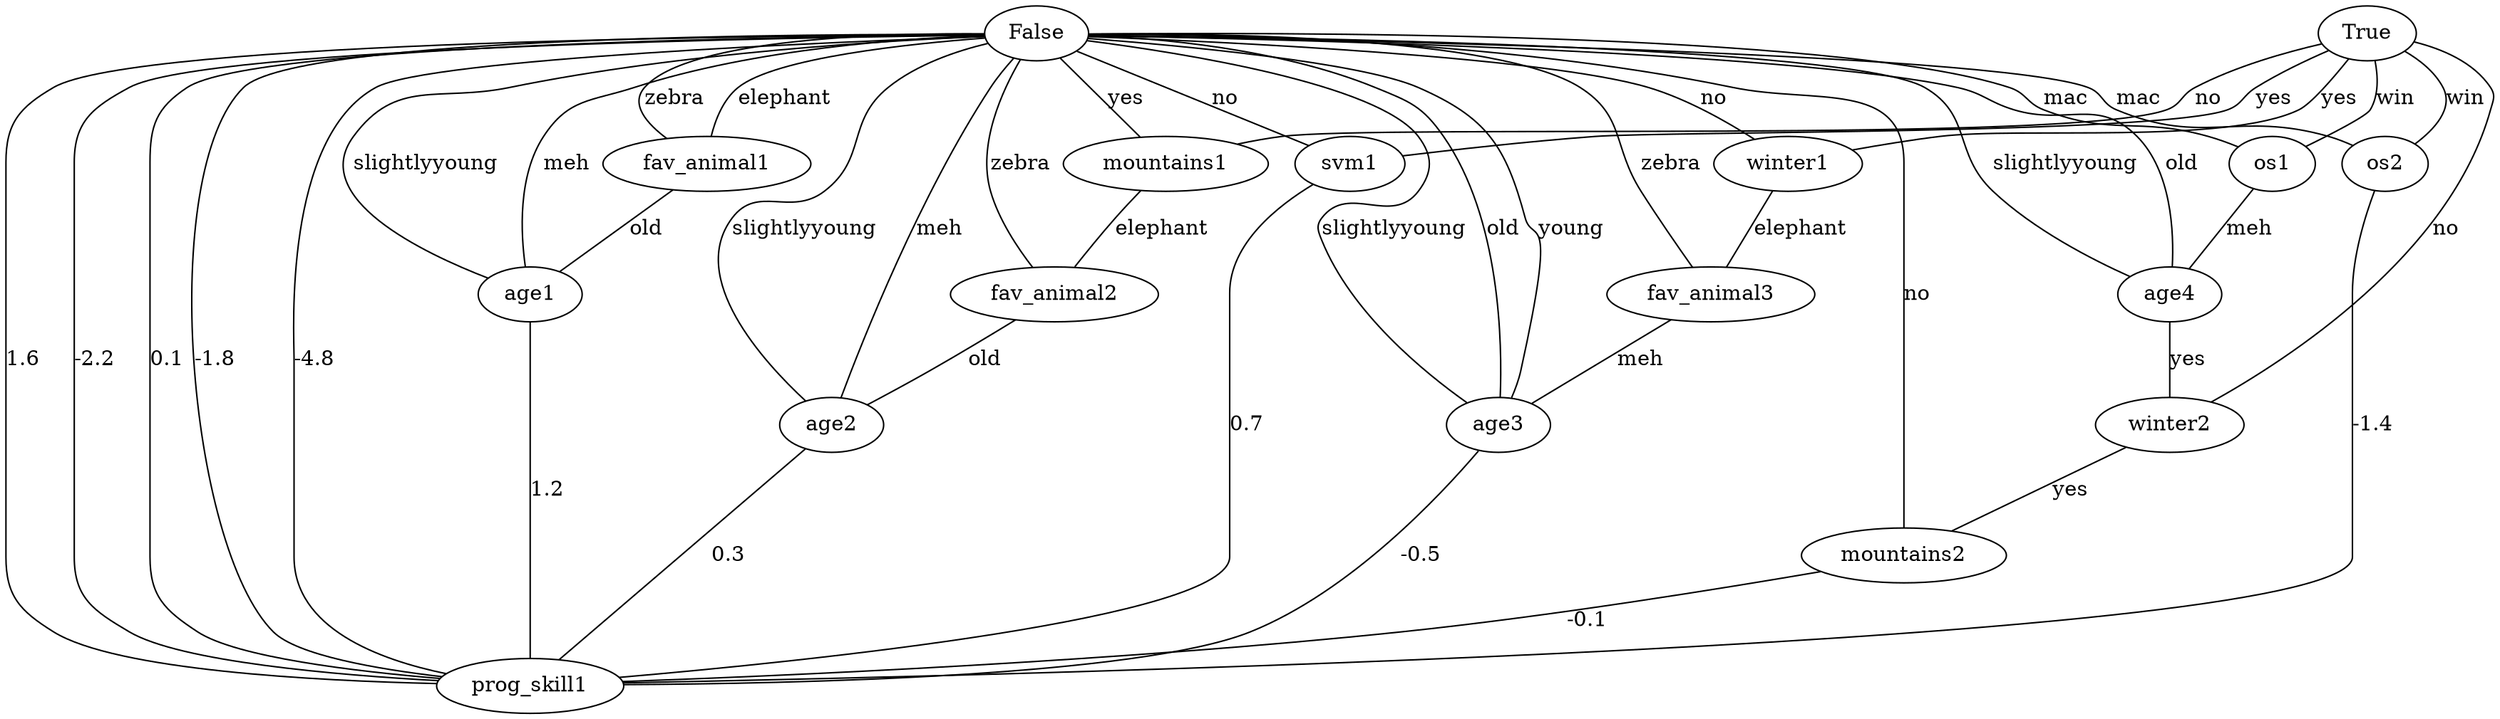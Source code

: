 graph G {
	node [label="\N"];
	graph [bb="0,0,1666.7,498"];
	prog_skill1 [pos="350,19", width="1.75", height="0.51389"];
	False [pos="689,479", width="0.97222", height="0.51389"];
	age1 [pos="350,295", width="0.97222", height="0.51389"];
	fav_animal1 [pos="469,387", width="1.9444", height="0.51389"];
	age2 [pos="547,203", width="0.97222", height="0.51389"];
	fav_animal2 [pos="703,295", width="1.9444", height="0.51389"];
	mountains1 [pos="778,387", width="1.9167", height="0.51389"];
	True [pos="1581,479", width="0.91667", height="0.51389"];
	svm1 [pos="902,387", width="1.0278", height="0.51389"];
	age3 [pos="1002,203", width="0.97222", height="0.51389"];
	fav_animal3 [pos="1144,295", width="1.9444", height="0.51389"];
	winter1 [pos="1197,387", width="1.3889", height="0.51389"];
	mountains2 [pos="1275,111", width="1.9167", height="0.51389"];
	winter2 [pos="1450,203", width="1.3889", height="0.51389"];
	age4 [pos="1450,295", width="0.97222", height="0.51389"];
	os1 [pos="1518,387", width="0.80556", height="0.51389"];
	os2 [pos="1594,387", width="0.80556", height="0.51389"];
	False -- prog_skill1 [label="1.6", pos="653.92,477.94 521.57,473.84 58.691,458.37 32,442 7.8908,427.22 0,415.28 0,387 0,387 0,387 0,111 0,82.719 8.3417,71.495 32,56 52.952\
,42.277 202.05,29.536 288.45,23.197", lp="11.5,249"];
	False -- prog_skill1 [label="-2.2", pos="653.71,478.65 531.7,477.21 132.51,470.34 83,442 57.43,427.37 46,416.46 46,387 46,387 46,387 46,111 46,81.539 58.01,71.603 83,56 \
116.15,35.305 219.67,25.865 287.64,21.803", lp="60,249"];
	age1 -- prog_skill1 [label="1.2", pos="350,276.46 350,226.3 350,88.308 350,37.82", lp="361.5,157"];
	False -- age1 [label=slightlyyoung, pos="653.98,478.08 590.05,475.8 450.47,468.01 336,442 289.53,431.44 262.46,444.95 235,406 205.34,363.93 279.04,324.55 321.89,306.05", lp="281.5,387"];
	fav_animal1 -- age1 [label=old, pos="446.34,369.48 424.22,352.38 390.9,326.62 369.81,310.32", lp="431.5,341"];
	False -- fav_animal1 [label=zebra, pos="654.23,476.56 586.8,471.47 443.57,458.79 429,442 418.63,430.05 430.08,415.54 443.34,404.43", lp="449,433"];
	False -- fav_animal1 [label=elephant, pos="654.07,476.4 604.34,472.04 516.42,461.75 492,442 480.9,433.02 475.08,417.74 472.08,405.56", lp="522.5,433"];
	False -- age1 [label=meh, pos="654.14,475.88 591.72,470.01 463.41,456.6 421,442 390.87,431.63 376,432.95 359,406 341.15,377.71 343.32,336.96 346.6,313.52", lp="374.5,387"];
	False -- prog_skill1 [label="0.1", pos="653.79,477.79 555.58,474.17 283.53,462.39 249,442 106.29,357.74 282.56,107 335.72,37.206", lp="227.5,249"];
	age2 -- prog_skill1 [label="0.3", pos="529.52,186.67 492.7,152.28 407.42,72.632 369.17,36.906", lp="480.5,111"];
	False -- age2 [label=slightlyyoung, pos="656.11,472.53 635.58,467.15 609.6,457.75 591,442 561.97,417.42 577.75,391.7 548,368 526.89,351.18 506.01,371.73 490,350 459.48,308.57\
 504.53,248.71 530.61,219.84", lp="536.5,341"];
	fav_animal2 -- age2 [label=old, pos="678.07,277.69 661.58,266.49 639.34,251.84 619,240 604.06,231.3 586.86,222.42 573.01,215.54", lp="658.5,249"];
	False -- fav_animal2 [label=zebra, pos="678.57,461.28 666.99,439.35 651.04,400.86 660,368 665.53,347.71 678.3,327.31 688.5,313.25", lp="680,387"];
	mountains1 -- fav_animal2 [label=elephant, pos="763.18,368.82 750.03,352.69 730.93,329.26 717.79,313.14", lp="777.5,341"];
	False -- mountains1 [label=yes, pos="705.32,462.13 720.98,445.94 744.54,421.58 760.56,405.03", lp="753,433"];
	True -- mountains1 [label=no, pos="1549.4,472.74 1525.6,467.1 1492.8,457.31 1467,442 1457,436.06 1458.7,428.47 1448,424 1387.2,398.71 921.21,414.84 856,406 846.19,\
404.67 835.83,402.62 825.97,400.34", lp="1476,433"];
	False -- age2 [label=meh, pos="673.74,461.96 668.71,455.9 663.3,448.87 659,442 610.34,364.34 569.35,262.15 553.75,221.16", lp="624.5,341"];
	svm1 -- prog_skill1 [label="0.7", pos="880.24,371.74 859.69,355.37 832,327.31 832,295 832,295 832,295 832,111 832,68.564 540.01,36.454 410.56,24.303", lp="843.5,203"];
	True -- svm1 [label=yes, pos="1554.3,467.73 1540,461.15 1522.4,452.15 1508,442 1498.5,435.3 1499.7,428.54 1489,424 1445.8,405.7 1113.8,409.69 1067,406 1022.4,\
402.49 971.35,396.26 937.98,391.9", lp="1520,433"];
	False -- svm1 [label=no, pos="716.41,467.16 756.97,449.64 832.6,416.98 873.68,399.23", lp="823,433"];
	age3 -- prog_skill1 [label="-0.5", pos="989.88,185.43 966.44,153.09 911.38,84.813 846,56 807.28,38.937 537.1,26.313 412.59,21.333", lp="956,111"];
	False -- age3 [label=slightlyyoung, pos="723.01,474.6 787.03,465.54 921.37,442.52 948,406 957.95,392.35 958.11,381.53 948,368 931.08,345.36 903.92,372.64 887,350 882.21,\
343.59 884.15,339.48 887,332 905.91,282.37 953.64,239.7 981.31,218.09", lp="933.5,341"];
	False -- age3 [label=old, pos="723.4,475.39 778,469.33 881.85,456.34 916,442 940.92,431.54 949.75,428.31 965,406 1004.6,348.03 1005.3,259.83 1003.4,221.67", lp="1004.5,341"];
	fav_animal3 -- age3 [label=meh, pos="1117.9,277.83 1101.4,266.94 1079.5,252.58 1060,240 1048.4,232.48 1035.4,224.18 1024.6,217.35", lp="1100.5,249"];
	False -- fav_animal3 [label=zebra, pos="724.04,477.32 810.61,472.91 1029.6,460.08 1057,442 1088.4,421.32 1078.9,400.36 1098,368 1109.1,349.18 1122.5,328.08 1132,313.42", lp="1118,387"];
	winter1 -- fav_animal3 [label=elephant, pos="1186.5,368.82 1177.3,352.8 1163.9,329.56 1154.6,313.45", lp="1205.5,341"];
	True -- winter1 [label=yes, pos="1569.1,461.57 1558.8,447.16 1544.4,428.36 1536,424 1489.2,399.59 1351.4,412.85 1299,406 1279.7,403.48 1258.5,399.7 1240.5,396.18", lp="1566,433"];
	False -- winter1 [label=no, pos="723.99,477.84 810.54,474.65 1032.7,464.46 1103,442 1129.5,433.54 1156.5,416.66 1174.8,403.82", lp="1150,433"];
	False -- age3 [label=young, pos="723.66,476.42 784.32,471.5 907,459.69 946,442 968.39,431.84 972.47,425.06 988,406 1035.3,347.95 1032.1,313.35 1017,240 1015.7,233.62\
 1013.3,226.94 1010.8,221.03", lp="1046.5,341"];
	mountains2 -- prog_skill1 [label="-0.1", pos="1220.2,99.736 1156.5,87.088 1048.1,66.908 954,56 757.28,33.19 522.79,23.911 412.8,20.603", lp="1092,65"];
	winter2 -- mountains2 [label=yes, pos="1421.1,187.81 1389.6,171.22 1339.2,144.74 1306.6,127.62", lp="1390,157"];
	age4 -- winter2 [label=yes, pos="1450,276.38 1450,260.42 1450,237.54 1450,221.59", lp="1462,249"];
	False -- age4 [label=slightlyyoung, pos="724.4,478.69 845.82,477.38 1240.6,470.92 1289,442 1322.3,422.15 1307.7,395.51 1335,368 1361.1,341.62 1398.5,320.14 1423.4,307.47", lp="1381.5,387"];
	False -- age4 [label=old, pos="724.35,478.71 839.01,477.5 1199.7,471.4 1312,442 1329.7,437.37 1331.7,430.07 1349,424 1383,412.05 1402.9,431.82 1428,406 1452.1,\
381.21 1453.5,338.04 1452,313.48", lp="1457.5,387"];
	os1 -- age4 [label=meh, pos="1505.5,370.13 1493.4,353.73 1475.1,328.96 1462.9,312.39", lp="1505.5,341"];
	True -- os1 [label=win, pos="1586.4,460.72 1588.6,449.4 1589.4,434.99 1583,424 1580.6,419.79 1558.7,407.81 1540.9,398.61", lp="1600,433"];
	False -- os1 [label=mac, pos="724.28,478.25 852.27,475.35 1287.7,463.94 1346,442 1358.1,437.43 1357.1,429.25 1369,424 1412.7,404.68 1429.2,419.76 1475,406 1481.6\
,404.03 1488.5,401.3 1494.7,398.53", lp="1383,433"];
	True -- winter2 [label=no, pos="1613,473.55 1631.3,468.62 1652.7,459.34 1664,442 1668.4,435.29 1666.1,431.73 1664,424 1637.5,324.38 1529.3,249.36 1477.7,218.46", lp="1635,341"];
	False -- mountains2 [label=no, pos="723.91,477.59 818.7,473.56 1079.3,461.04 1163,442 1217.1,429.7 1275,442.46 1275,387 1275,387 1275,387 1275,203 1275,177.6 1275,148.27\
 1275,129.68", lp="1284,295"];
	False -- prog_skill1 [label="-1.8", pos="653.87,478.75 537.1,477.65 166.82,471.8 123,442 100.64,426.79 97,414.04 97,387 97,387 97,387 97,111 97,81.539 109.26,72 134,56 159.08\
,39.78 234.64,29.538 289.33,24.043", lp="111,249"];
	False -- prog_skill1 [label="-4.8", pos="654.01,477.81 552.19,474.14 260.81,461.97 223,442 204.83,432.4 201.8,425.01 194,406 165.87,337.47 159.01,311.33 179,240 205.88,144.08\
 233.06,122.76 307,56 314.16,49.532 322.14,42.593 329.27,36.493", lp="193,249"];
	os2 -- prog_skill1 [label="-1.4", pos="1580.9,370.45 1568.2,352.82 1551,323.56 1551,295 1551,295 1551,295 1551,111 1551,53.362 659.99,26.761 412.88,20.492", lp="1565,203"];
	True -- os2 [label=win, pos="1606.5,467.08 1616.3,461.06 1626.5,452.72 1632,442 1639.6,427.11 1626.6,411.57 1613.8,400.82", lp="1647,433"];
	False -- os2 [label=mac, pos="724.29,478.58 858.8,476.8 1334.9,468.63 1397,442 1407.7,437.41 1405.5,428.99 1416,424 1472.7,397.1 1496,424.28 1556,406 1561.4,404.37\
 1566.9,402.03 1572,399.55", lp="1430,433"];
}
